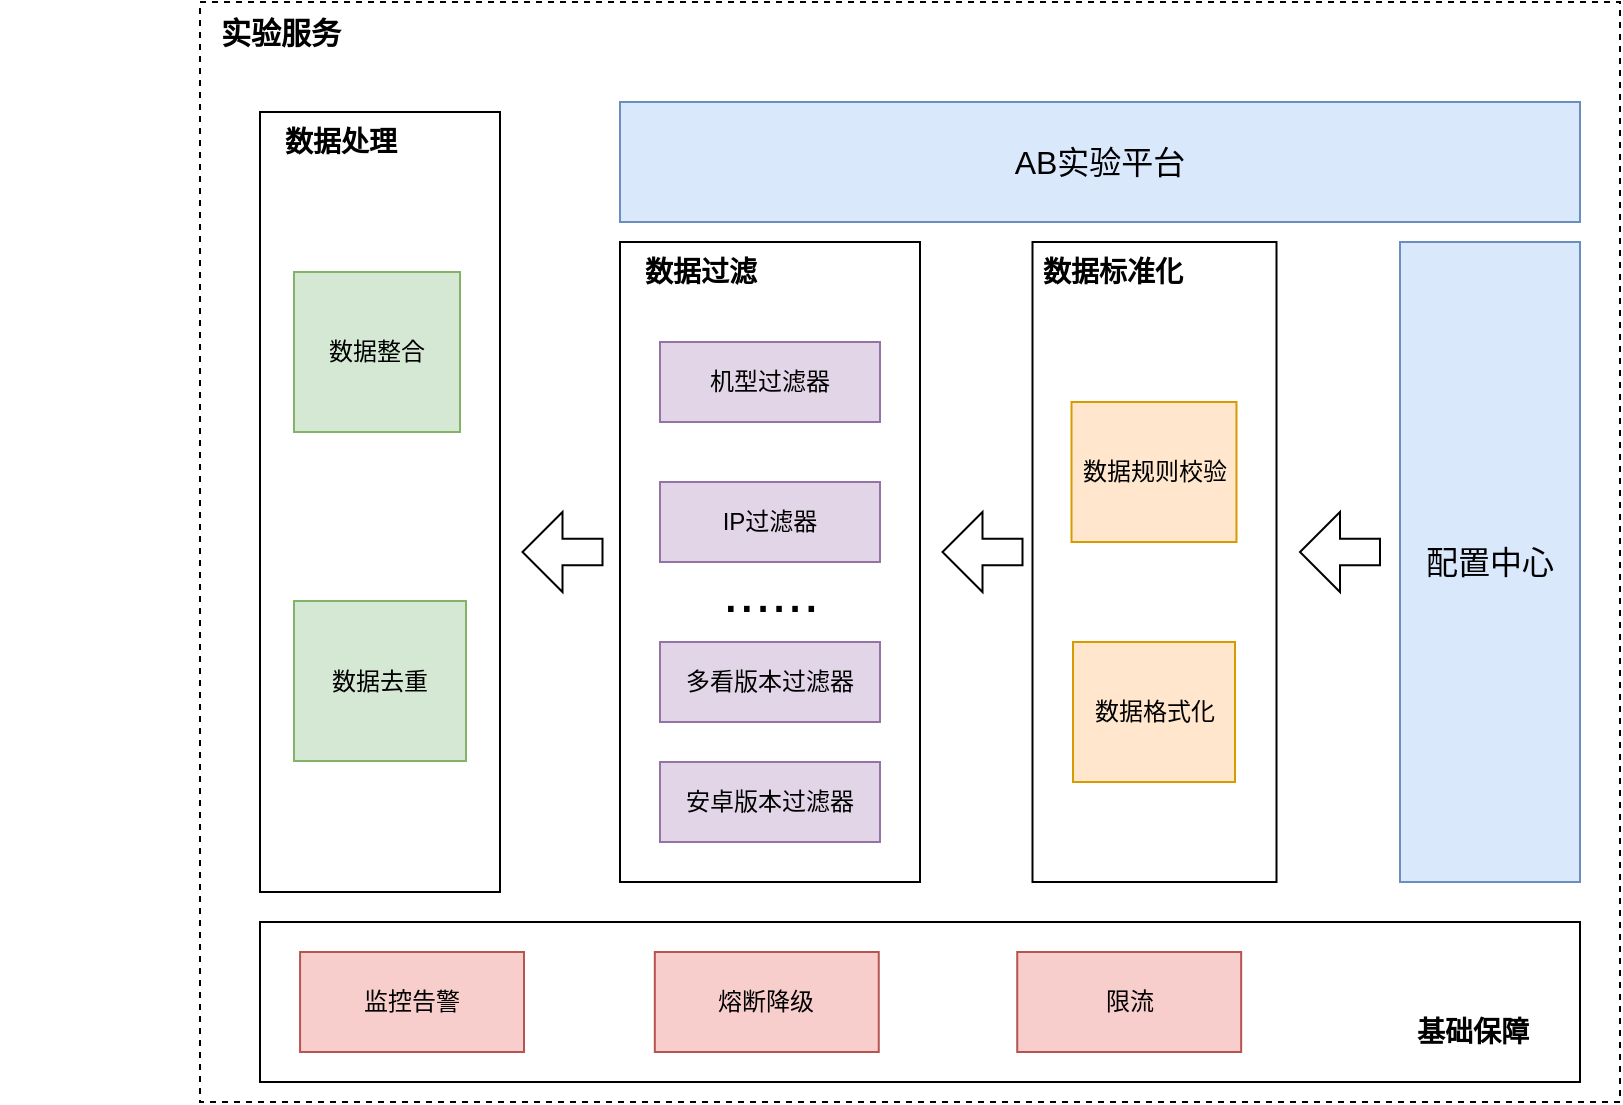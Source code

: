 <mxfile version="21.6.8" type="github">
  <diagram name="第 1 页" id="vyMSMeSIbYGnhlisA5k1">
    <mxGraphModel dx="1434" dy="750" grid="1" gridSize="10" guides="1" tooltips="1" connect="1" arrows="1" fold="1" page="1" pageScale="1" pageWidth="827" pageHeight="1169" math="0" shadow="0">
      <root>
        <mxCell id="0" />
        <mxCell id="1" parent="0" />
        <mxCell id="GHU4YYUhs9fJId3u3pcE-37" value="" style="rounded=0;whiteSpace=wrap;html=1;dashed=1;" vertex="1" parent="1">
          <mxGeometry x="220" y="210" width="710" height="550" as="geometry" />
        </mxCell>
        <mxCell id="GHU4YYUhs9fJId3u3pcE-1" value="&lt;font style=&quot;font-size: 16px;&quot;&gt;配置中心&lt;/font&gt;" style="rounded=0;whiteSpace=wrap;html=1;fillColor=#dae8fc;strokeColor=#6c8ebf;" vertex="1" parent="1">
          <mxGeometry x="820" y="330" width="90" height="320" as="geometry" />
        </mxCell>
        <mxCell id="GHU4YYUhs9fJId3u3pcE-9" value="&lt;font style=&quot;font-size: 16px;&quot;&gt;AB实验平台&lt;/font&gt;" style="rounded=0;whiteSpace=wrap;html=1;fillColor=#dae8fc;strokeColor=#6c8ebf;" vertex="1" parent="1">
          <mxGeometry x="430" y="260" width="480" height="60" as="geometry" />
        </mxCell>
        <mxCell id="GHU4YYUhs9fJId3u3pcE-38" value="&lt;font style=&quot;font-size: 15px;&quot;&gt;&lt;b&gt;实验服务&lt;/b&gt;&lt;/font&gt;" style="text;html=1;align=center;verticalAlign=middle;resizable=0;points=[];autosize=1;strokeColor=none;fillColor=none;" vertex="1" parent="1">
          <mxGeometry x="220" y="210" width="80" height="30" as="geometry" />
        </mxCell>
        <mxCell id="GHU4YYUhs9fJId3u3pcE-39" value="" style="group" vertex="1" connectable="0" parent="1">
          <mxGeometry x="120" y="295" width="120" height="390" as="geometry" />
        </mxCell>
        <mxCell id="GHU4YYUhs9fJId3u3pcE-49" value="" style="group" vertex="1" connectable="0" parent="GHU4YYUhs9fJId3u3pcE-39">
          <mxGeometry x="130" y="-30" width="120" height="390" as="geometry" />
        </mxCell>
        <mxCell id="GHU4YYUhs9fJId3u3pcE-26" value="" style="rounded=0;whiteSpace=wrap;html=1;" vertex="1" parent="GHU4YYUhs9fJId3u3pcE-49">
          <mxGeometry width="120" height="390" as="geometry" />
        </mxCell>
        <mxCell id="GHU4YYUhs9fJId3u3pcE-27" value="数据整合" style="rounded=0;whiteSpace=wrap;html=1;fillColor=#d5e8d4;strokeColor=#82b366;" vertex="1" parent="GHU4YYUhs9fJId3u3pcE-49">
          <mxGeometry x="17" y="80" width="83" height="80" as="geometry" />
        </mxCell>
        <mxCell id="GHU4YYUhs9fJId3u3pcE-28" value="数据去重" style="rounded=0;whiteSpace=wrap;html=1;fillColor=#d5e8d4;strokeColor=#82b366;" vertex="1" parent="GHU4YYUhs9fJId3u3pcE-49">
          <mxGeometry x="17" y="244.5" width="86" height="80" as="geometry" />
        </mxCell>
        <mxCell id="GHU4YYUhs9fJId3u3pcE-29" value="&lt;b&gt;&lt;font style=&quot;font-size: 14px;&quot;&gt;数据处理&lt;/font&gt;&lt;/b&gt;" style="text;html=1;align=center;verticalAlign=middle;resizable=0;points=[];autosize=1;strokeColor=none;fillColor=none;" vertex="1" parent="GHU4YYUhs9fJId3u3pcE-49">
          <mxGeometry width="80" height="30" as="geometry" />
        </mxCell>
        <mxCell id="GHU4YYUhs9fJId3u3pcE-41" value="" style="group" vertex="1" connectable="0" parent="1">
          <mxGeometry x="430" y="330" width="150" height="320" as="geometry" />
        </mxCell>
        <mxCell id="GHU4YYUhs9fJId3u3pcE-8" value="" style="rounded=0;whiteSpace=wrap;html=1;" vertex="1" parent="GHU4YYUhs9fJId3u3pcE-41">
          <mxGeometry width="150" height="320" as="geometry" />
        </mxCell>
        <mxCell id="GHU4YYUhs9fJId3u3pcE-2" value="机型过滤器" style="rounded=0;whiteSpace=wrap;html=1;fillColor=#e1d5e7;strokeColor=#9673a6;" vertex="1" parent="GHU4YYUhs9fJId3u3pcE-41">
          <mxGeometry x="20" y="50" width="110" height="40" as="geometry" />
        </mxCell>
        <mxCell id="GHU4YYUhs9fJId3u3pcE-3" value="IP过滤器" style="rounded=0;whiteSpace=wrap;html=1;fillColor=#e1d5e7;strokeColor=#9673a6;" vertex="1" parent="GHU4YYUhs9fJId3u3pcE-41">
          <mxGeometry x="20" y="120" width="110" height="40" as="geometry" />
        </mxCell>
        <mxCell id="GHU4YYUhs9fJId3u3pcE-4" value="多看版本过滤器" style="rounded=0;whiteSpace=wrap;html=1;fillColor=#e1d5e7;strokeColor=#9673a6;" vertex="1" parent="GHU4YYUhs9fJId3u3pcE-41">
          <mxGeometry x="20" y="200" width="110" height="40" as="geometry" />
        </mxCell>
        <mxCell id="GHU4YYUhs9fJId3u3pcE-5" value="安卓版本过滤器" style="rounded=0;whiteSpace=wrap;html=1;fillColor=#e1d5e7;strokeColor=#9673a6;" vertex="1" parent="GHU4YYUhs9fJId3u3pcE-41">
          <mxGeometry x="20" y="260" width="110" height="40" as="geometry" />
        </mxCell>
        <mxCell id="GHU4YYUhs9fJId3u3pcE-7" value="&lt;font style=&quot;font-size: 29px;&quot;&gt;......&lt;/font&gt;" style="text;html=1;align=center;verticalAlign=middle;resizable=0;points=[];autosize=1;strokeColor=none;fillColor=none;" vertex="1" parent="GHU4YYUhs9fJId3u3pcE-41">
          <mxGeometry x="40" y="150" width="70" height="50" as="geometry" />
        </mxCell>
        <mxCell id="GHU4YYUhs9fJId3u3pcE-22" value="&lt;font style=&quot;font-size: 14px;&quot;&gt;&lt;b&gt;数据过滤&lt;/b&gt;&lt;/font&gt;" style="text;html=1;align=center;verticalAlign=middle;resizable=0;points=[];autosize=1;strokeColor=none;fillColor=none;" vertex="1" parent="GHU4YYUhs9fJId3u3pcE-41">
          <mxGeometry width="80" height="30" as="geometry" />
        </mxCell>
        <mxCell id="GHU4YYUhs9fJId3u3pcE-42" value="" style="group" vertex="1" connectable="0" parent="1">
          <mxGeometry x="631.25" y="330" width="127" height="320" as="geometry" />
        </mxCell>
        <mxCell id="GHU4YYUhs9fJId3u3pcE-35" value="" style="rounded=0;whiteSpace=wrap;html=1;" vertex="1" parent="GHU4YYUhs9fJId3u3pcE-42">
          <mxGeometry x="5" width="122" height="320" as="geometry" />
        </mxCell>
        <mxCell id="GHU4YYUhs9fJId3u3pcE-32" value="数据格式化" style="rounded=0;whiteSpace=wrap;html=1;fillColor=#ffe6cc;strokeColor=#d79b00;" vertex="1" parent="GHU4YYUhs9fJId3u3pcE-42">
          <mxGeometry x="25.25" y="200" width="81" height="70" as="geometry" />
        </mxCell>
        <mxCell id="GHU4YYUhs9fJId3u3pcE-34" value="数据规则校验" style="rounded=0;whiteSpace=wrap;html=1;fillColor=#ffe6cc;strokeColor=#d79b00;" vertex="1" parent="GHU4YYUhs9fJId3u3pcE-42">
          <mxGeometry x="24.5" y="80" width="82.5" height="70" as="geometry" />
        </mxCell>
        <mxCell id="GHU4YYUhs9fJId3u3pcE-36" value="&lt;font style=&quot;font-size: 14px;&quot;&gt;&lt;b&gt;数据标准化&lt;/b&gt;&lt;/font&gt;" style="text;html=1;align=center;verticalAlign=middle;resizable=0;points=[];autosize=1;strokeColor=none;fillColor=none;" vertex="1" parent="GHU4YYUhs9fJId3u3pcE-42">
          <mxGeometry width="90" height="30" as="geometry" />
        </mxCell>
        <mxCell id="GHU4YYUhs9fJId3u3pcE-43" value="" style="group" vertex="1" connectable="0" parent="1">
          <mxGeometry x="250" y="670" width="660" height="80" as="geometry" />
        </mxCell>
        <mxCell id="GHU4YYUhs9fJId3u3pcE-15" value="" style="rounded=0;whiteSpace=wrap;html=1;" vertex="1" parent="GHU4YYUhs9fJId3u3pcE-43">
          <mxGeometry width="660" height="80" as="geometry" />
        </mxCell>
        <mxCell id="GHU4YYUhs9fJId3u3pcE-16" value="熔断降级" style="rounded=0;whiteSpace=wrap;html=1;fillColor=#f8cecc;strokeColor=#b85450;" vertex="1" parent="GHU4YYUhs9fJId3u3pcE-43">
          <mxGeometry x="197.411" y="15" width="111.964" height="50" as="geometry" />
        </mxCell>
        <mxCell id="GHU4YYUhs9fJId3u3pcE-17" value="监控告警" style="rounded=0;whiteSpace=wrap;html=1;fillColor=#f8cecc;strokeColor=#b85450;" vertex="1" parent="GHU4YYUhs9fJId3u3pcE-43">
          <mxGeometry x="20.036" y="15" width="111.964" height="50" as="geometry" />
        </mxCell>
        <mxCell id="GHU4YYUhs9fJId3u3pcE-20" value="限流" style="rounded=0;whiteSpace=wrap;html=1;fillColor=#f8cecc;strokeColor=#b85450;" vertex="1" parent="GHU4YYUhs9fJId3u3pcE-43">
          <mxGeometry x="378.616" y="15" width="111.964" height="50" as="geometry" />
        </mxCell>
        <mxCell id="GHU4YYUhs9fJId3u3pcE-21" value="&lt;font style=&quot;font-size: 14px;&quot;&gt;&lt;b&gt;基础保障&lt;/b&gt;&lt;/font&gt;" style="text;html=1;align=center;verticalAlign=middle;resizable=0;points=[];autosize=1;strokeColor=none;fillColor=none;" vertex="1" parent="GHU4YYUhs9fJId3u3pcE-43">
          <mxGeometry x="565.714" y="40" width="80" height="30" as="geometry" />
        </mxCell>
        <mxCell id="GHU4YYUhs9fJId3u3pcE-50" value="" style="html=1;shadow=0;dashed=0;align=center;verticalAlign=middle;shape=mxgraph.arrows2.arrow;dy=0.67;dx=20;notch=0;direction=west;" vertex="1" parent="1">
          <mxGeometry x="770" y="465" width="40" height="40" as="geometry" />
        </mxCell>
        <mxCell id="GHU4YYUhs9fJId3u3pcE-61" value="" style="html=1;shadow=0;dashed=0;align=center;verticalAlign=middle;shape=mxgraph.arrows2.arrow;dy=0.67;dx=20;notch=0;direction=west;" vertex="1" parent="1">
          <mxGeometry x="591.25" y="465" width="40" height="40" as="geometry" />
        </mxCell>
        <mxCell id="GHU4YYUhs9fJId3u3pcE-68" value="" style="html=1;shadow=0;dashed=0;align=center;verticalAlign=middle;shape=mxgraph.arrows2.arrow;dy=0.67;dx=20;notch=0;direction=west;" vertex="1" parent="1">
          <mxGeometry x="381.25" y="465" width="40" height="40" as="geometry" />
        </mxCell>
      </root>
    </mxGraphModel>
  </diagram>
</mxfile>
